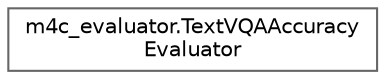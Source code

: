 digraph "Graphical Class Hierarchy"
{
 // LATEX_PDF_SIZE
  bgcolor="transparent";
  edge [fontname=Helvetica,fontsize=10,labelfontname=Helvetica,labelfontsize=10];
  node [fontname=Helvetica,fontsize=10,shape=box,height=0.2,width=0.4];
  rankdir="LR";
  Node0 [id="Node000000",label="m4c_evaluator.TextVQAAccuracy\lEvaluator",height=0.2,width=0.4,color="grey40", fillcolor="white", style="filled",URL="$classm4c__evaluator_1_1_text_v_q_a_accuracy_evaluator.html",tooltip=" "];
}
